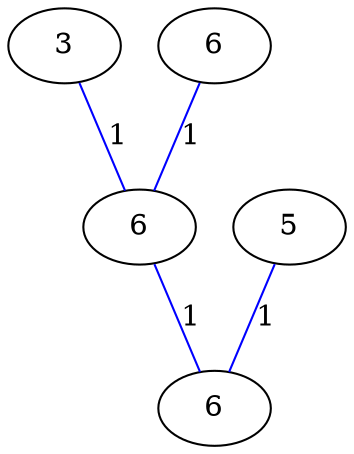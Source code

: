 graph G {
	0 [label="3"];
	1 [label="5"];
	2 [label="6"];
	3 [label="6"];
	4 [label="6"];
	0 -- 3 [label="1", color=blue];
	1 -- 4 [label="1", color=blue];
	2 -- 3 [label="1", color=blue];
	3 -- 4 [label="1", color=blue];
}